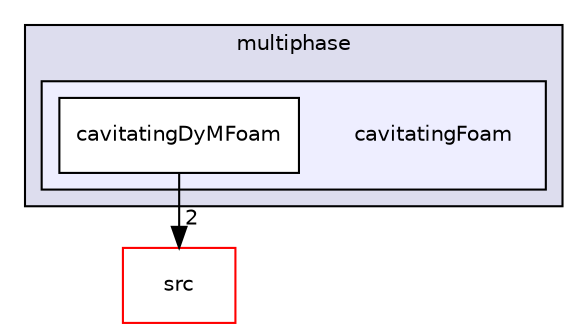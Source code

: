 digraph "applications/solvers/multiphase/cavitatingFoam" {
  bgcolor=transparent;
  compound=true
  node [ fontsize="10", fontname="Helvetica"];
  edge [ labelfontsize="10", labelfontname="Helvetica"];
  subgraph clusterdir_d62a5a20700de1cb9696e405d497a576 {
    graph [ bgcolor="#ddddee", pencolor="black", label="multiphase" fontname="Helvetica", fontsize="10", URL="dir_d62a5a20700de1cb9696e405d497a576.html"]
  subgraph clusterdir_ebc4a50cd94b4d9cf2a6a622cea77dff {
    graph [ bgcolor="#eeeeff", pencolor="black", label="" URL="dir_ebc4a50cd94b4d9cf2a6a622cea77dff.html"];
    dir_ebc4a50cd94b4d9cf2a6a622cea77dff [shape=plaintext label="cavitatingFoam"];
    dir_13a28e36dbbea7baa87d019ba22254e4 [shape=box label="cavitatingDyMFoam" color="black" fillcolor="white" style="filled" URL="dir_13a28e36dbbea7baa87d019ba22254e4.html"];
  }
  }
  dir_68267d1309a1af8e8297ef4c3efbcdba [shape=box label="src" color="red" URL="dir_68267d1309a1af8e8297ef4c3efbcdba.html"];
  dir_13a28e36dbbea7baa87d019ba22254e4->dir_68267d1309a1af8e8297ef4c3efbcdba [headlabel="2", labeldistance=1.5 headhref="dir_000016_000736.html"];
}
